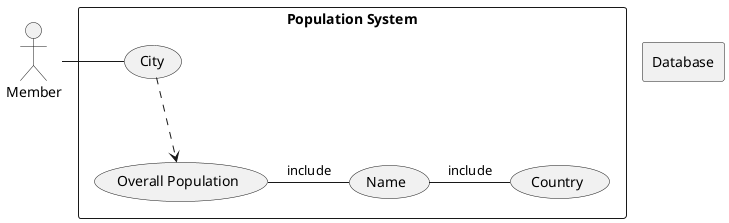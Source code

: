 @startuml
actor User as "Member"

rectangle Database

rectangle "Population System" {


    usecase UC5 as "City"

    usecase UC4 as "Overall Population"

    usecase UC6 as "Country"

    usecase UC7 as "Name"

    User - UC5
    UC5 ..> UC4
    UC7 - UC6 : include
    UC4 - UC7 : include


@enduml